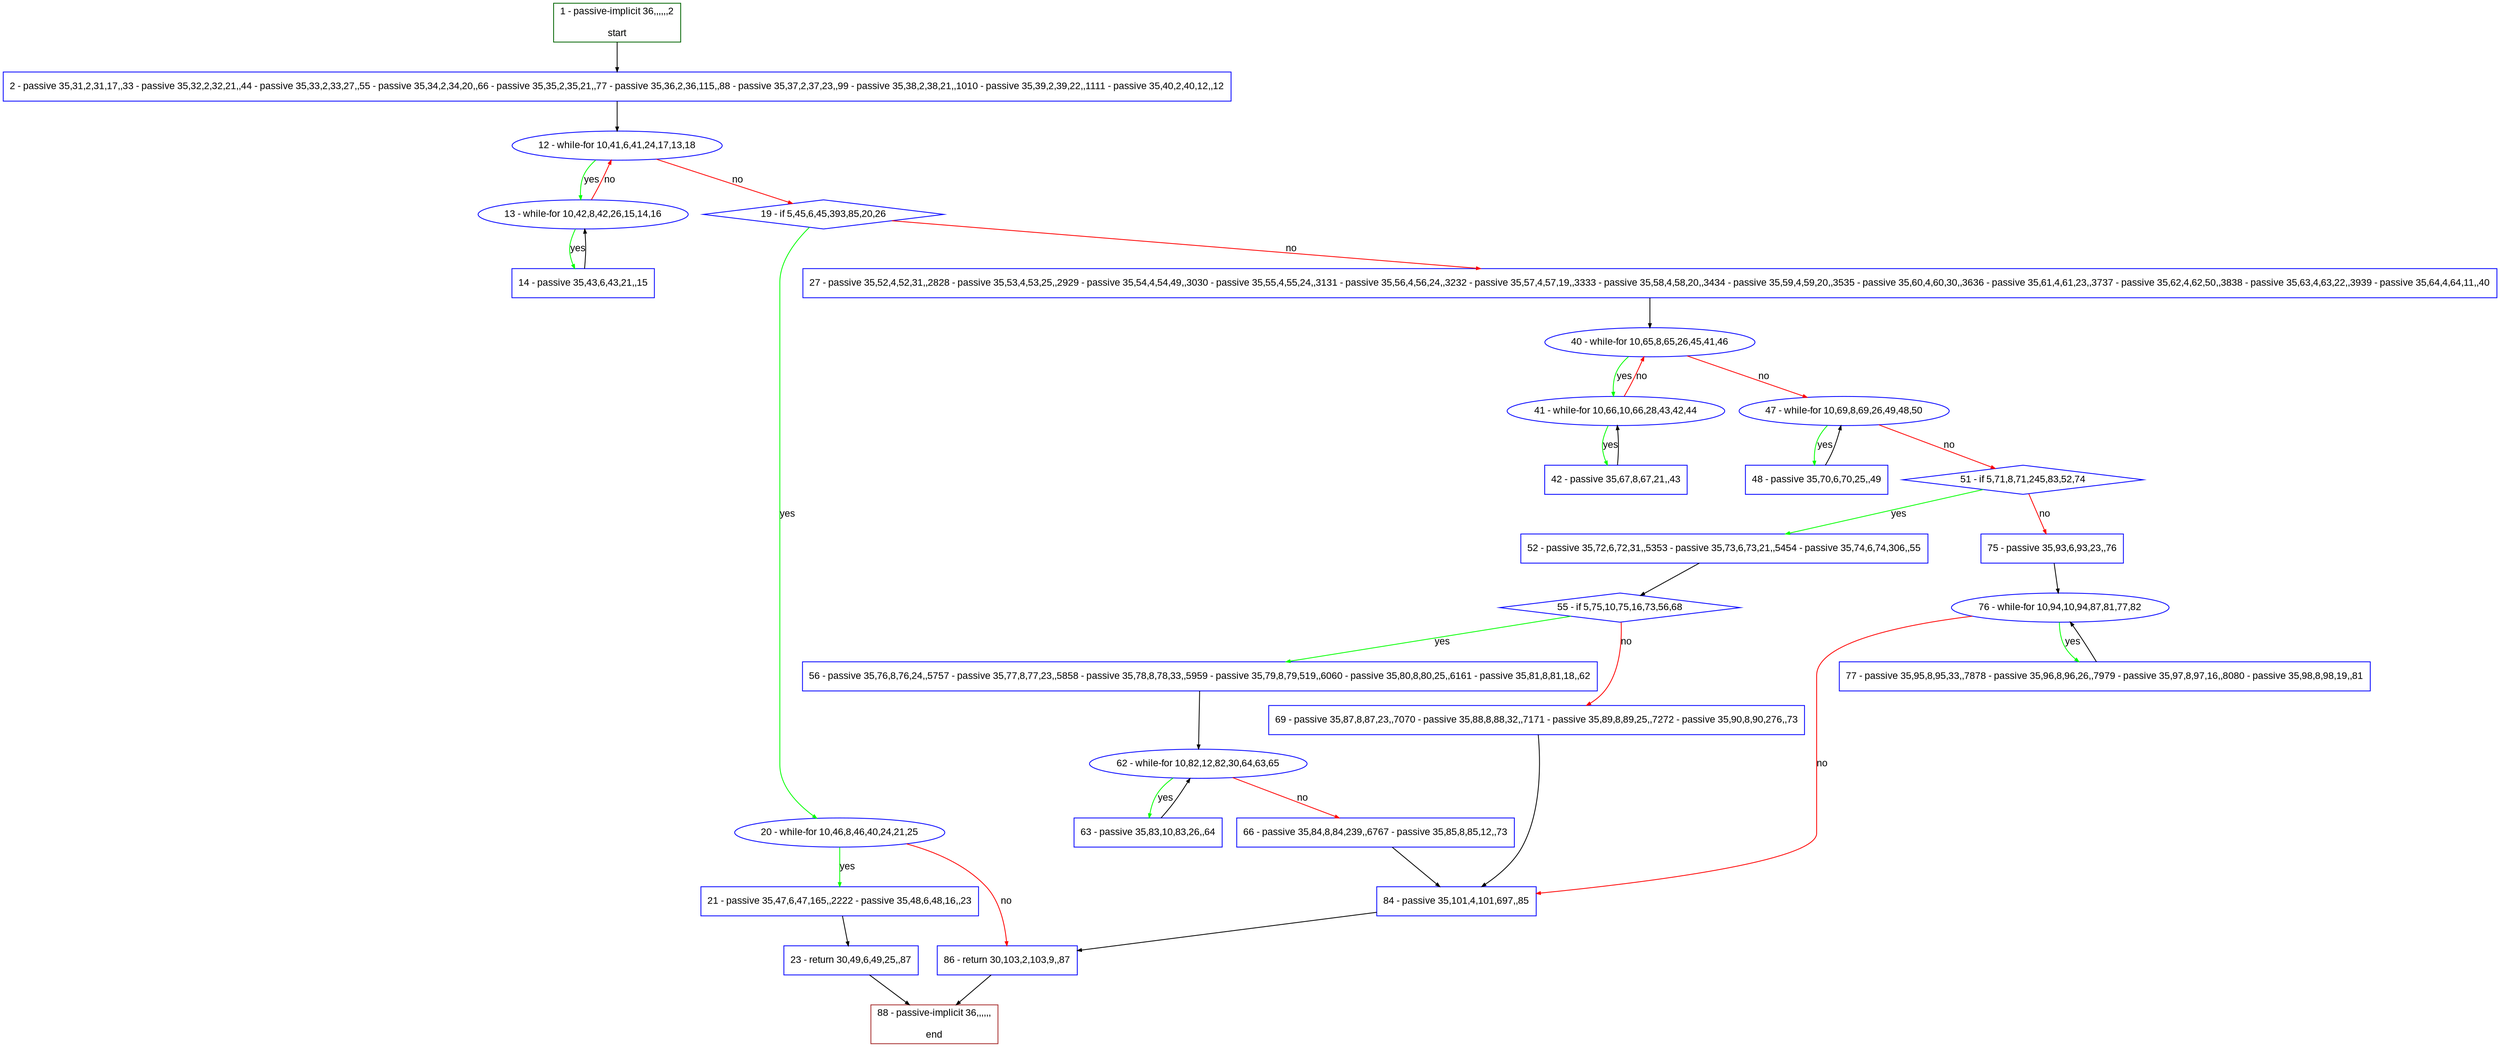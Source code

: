 digraph "" {
  graph [pack="true", label="", fontsize="12", packmode="clust", fontname="Arial", fillcolor="#FFFFCC", bgcolor="white", style="rounded,filled", compound="true"];
  node [node_initialized="no", label="", color="grey", fontsize="12", fillcolor="white", fontname="Arial", style="filled", shape="rectangle", compound="true", fixedsize="false"];
  edge [fontcolor="black", arrowhead="normal", arrowtail="none", arrowsize="0.5", ltail="", label="", color="black", fontsize="12", lhead="", fontname="Arial", dir="forward", compound="true"];
  __N1 [label="2 - passive 35,31,2,31,17,,33 - passive 35,32,2,32,21,,44 - passive 35,33,2,33,27,,55 - passive 35,34,2,34,20,,66 - passive 35,35,2,35,21,,77 - passive 35,36,2,36,115,,88 - passive 35,37,2,37,23,,99 - passive 35,38,2,38,21,,1010 - passive 35,39,2,39,22,,1111 - passive 35,40,2,40,12,,12", color="#0000ff", fillcolor="#ffffff", style="filled", shape="box"];
  __N2 [label="1 - passive-implicit 36,,,,,,2\n\nstart", color="#006400", fillcolor="#ffffff", style="filled", shape="box"];
  __N3 [label="12 - while-for 10,41,6,41,24,17,13,18", color="#0000ff", fillcolor="#ffffff", style="filled", shape="oval"];
  __N4 [label="13 - while-for 10,42,8,42,26,15,14,16", color="#0000ff", fillcolor="#ffffff", style="filled", shape="oval"];
  __N5 [label="19 - if 5,45,6,45,393,85,20,26", color="#0000ff", fillcolor="#ffffff", style="filled", shape="diamond"];
  __N6 [label="14 - passive 35,43,6,43,21,,15", color="#0000ff", fillcolor="#ffffff", style="filled", shape="box"];
  __N7 [label="20 - while-for 10,46,8,46,40,24,21,25", color="#0000ff", fillcolor="#ffffff", style="filled", shape="oval"];
  __N8 [label="27 - passive 35,52,4,52,31,,2828 - passive 35,53,4,53,25,,2929 - passive 35,54,4,54,49,,3030 - passive 35,55,4,55,24,,3131 - passive 35,56,4,56,24,,3232 - passive 35,57,4,57,19,,3333 - passive 35,58,4,58,20,,3434 - passive 35,59,4,59,20,,3535 - passive 35,60,4,60,30,,3636 - passive 35,61,4,61,23,,3737 - passive 35,62,4,62,50,,3838 - passive 35,63,4,63,22,,3939 - passive 35,64,4,64,11,,40", color="#0000ff", fillcolor="#ffffff", style="filled", shape="box"];
  __N9 [label="21 - passive 35,47,6,47,165,,2222 - passive 35,48,6,48,16,,23", color="#0000ff", fillcolor="#ffffff", style="filled", shape="box"];
  __N10 [label="86 - return 30,103,2,103,9,,87", color="#0000ff", fillcolor="#ffffff", style="filled", shape="box"];
  __N11 [label="23 - return 30,49,6,49,25,,87", color="#0000ff", fillcolor="#ffffff", style="filled", shape="box"];
  __N12 [label="88 - passive-implicit 36,,,,,,\n\nend", color="#a52a2a", fillcolor="#ffffff", style="filled", shape="box"];
  __N13 [label="40 - while-for 10,65,8,65,26,45,41,46", color="#0000ff", fillcolor="#ffffff", style="filled", shape="oval"];
  __N14 [label="41 - while-for 10,66,10,66,28,43,42,44", color="#0000ff", fillcolor="#ffffff", style="filled", shape="oval"];
  __N15 [label="47 - while-for 10,69,8,69,26,49,48,50", color="#0000ff", fillcolor="#ffffff", style="filled", shape="oval"];
  __N16 [label="42 - passive 35,67,8,67,21,,43", color="#0000ff", fillcolor="#ffffff", style="filled", shape="box"];
  __N17 [label="48 - passive 35,70,6,70,25,,49", color="#0000ff", fillcolor="#ffffff", style="filled", shape="box"];
  __N18 [label="51 - if 5,71,8,71,245,83,52,74", color="#0000ff", fillcolor="#ffffff", style="filled", shape="diamond"];
  __N19 [label="52 - passive 35,72,6,72,31,,5353 - passive 35,73,6,73,21,,5454 - passive 35,74,6,74,306,,55", color="#0000ff", fillcolor="#ffffff", style="filled", shape="box"];
  __N20 [label="75 - passive 35,93,6,93,23,,76", color="#0000ff", fillcolor="#ffffff", style="filled", shape="box"];
  __N21 [label="55 - if 5,75,10,75,16,73,56,68", color="#0000ff", fillcolor="#ffffff", style="filled", shape="diamond"];
  __N22 [label="56 - passive 35,76,8,76,24,,5757 - passive 35,77,8,77,23,,5858 - passive 35,78,8,78,33,,5959 - passive 35,79,8,79,519,,6060 - passive 35,80,8,80,25,,6161 - passive 35,81,8,81,18,,62", color="#0000ff", fillcolor="#ffffff", style="filled", shape="box"];
  __N23 [label="69 - passive 35,87,8,87,23,,7070 - passive 35,88,8,88,32,,7171 - passive 35,89,8,89,25,,7272 - passive 35,90,8,90,276,,73", color="#0000ff", fillcolor="#ffffff", style="filled", shape="box"];
  __N24 [label="62 - while-for 10,82,12,82,30,64,63,65", color="#0000ff", fillcolor="#ffffff", style="filled", shape="oval"];
  __N25 [label="63 - passive 35,83,10,83,26,,64", color="#0000ff", fillcolor="#ffffff", style="filled", shape="box"];
  __N26 [label="66 - passive 35,84,8,84,239,,6767 - passive 35,85,8,85,12,,73", color="#0000ff", fillcolor="#ffffff", style="filled", shape="box"];
  __N27 [label="84 - passive 35,101,4,101,697,,85", color="#0000ff", fillcolor="#ffffff", style="filled", shape="box"];
  __N28 [label="76 - while-for 10,94,10,94,87,81,77,82", color="#0000ff", fillcolor="#ffffff", style="filled", shape="oval"];
  __N29 [label="77 - passive 35,95,8,95,33,,7878 - passive 35,96,8,96,26,,7979 - passive 35,97,8,97,16,,8080 - passive 35,98,8,98,19,,81", color="#0000ff", fillcolor="#ffffff", style="filled", shape="box"];
  __N2 -> __N1 [arrowhead="normal", arrowtail="none", color="#000000", label="", dir="forward"];
  __N1 -> __N3 [arrowhead="normal", arrowtail="none", color="#000000", label="", dir="forward"];
  __N3 -> __N4 [arrowhead="normal", arrowtail="none", color="#00ff00", label="yes", dir="forward"];
  __N4 -> __N3 [arrowhead="normal", arrowtail="none", color="#ff0000", label="no", dir="forward"];
  __N3 -> __N5 [arrowhead="normal", arrowtail="none", color="#ff0000", label="no", dir="forward"];
  __N4 -> __N6 [arrowhead="normal", arrowtail="none", color="#00ff00", label="yes", dir="forward"];
  __N6 -> __N4 [arrowhead="normal", arrowtail="none", color="#000000", label="", dir="forward"];
  __N5 -> __N7 [arrowhead="normal", arrowtail="none", color="#00ff00", label="yes", dir="forward"];
  __N5 -> __N8 [arrowhead="normal", arrowtail="none", color="#ff0000", label="no", dir="forward"];
  __N7 -> __N9 [arrowhead="normal", arrowtail="none", color="#00ff00", label="yes", dir="forward"];
  __N7 -> __N10 [arrowhead="normal", arrowtail="none", color="#ff0000", label="no", dir="forward"];
  __N9 -> __N11 [arrowhead="normal", arrowtail="none", color="#000000", label="", dir="forward"];
  __N11 -> __N12 [arrowhead="normal", arrowtail="none", color="#000000", label="", dir="forward"];
  __N8 -> __N13 [arrowhead="normal", arrowtail="none", color="#000000", label="", dir="forward"];
  __N13 -> __N14 [arrowhead="normal", arrowtail="none", color="#00ff00", label="yes", dir="forward"];
  __N14 -> __N13 [arrowhead="normal", arrowtail="none", color="#ff0000", label="no", dir="forward"];
  __N13 -> __N15 [arrowhead="normal", arrowtail="none", color="#ff0000", label="no", dir="forward"];
  __N14 -> __N16 [arrowhead="normal", arrowtail="none", color="#00ff00", label="yes", dir="forward"];
  __N16 -> __N14 [arrowhead="normal", arrowtail="none", color="#000000", label="", dir="forward"];
  __N15 -> __N17 [arrowhead="normal", arrowtail="none", color="#00ff00", label="yes", dir="forward"];
  __N17 -> __N15 [arrowhead="normal", arrowtail="none", color="#000000", label="", dir="forward"];
  __N15 -> __N18 [arrowhead="normal", arrowtail="none", color="#ff0000", label="no", dir="forward"];
  __N18 -> __N19 [arrowhead="normal", arrowtail="none", color="#00ff00", label="yes", dir="forward"];
  __N18 -> __N20 [arrowhead="normal", arrowtail="none", color="#ff0000", label="no", dir="forward"];
  __N19 -> __N21 [arrowhead="normal", arrowtail="none", color="#000000", label="", dir="forward"];
  __N21 -> __N22 [arrowhead="normal", arrowtail="none", color="#00ff00", label="yes", dir="forward"];
  __N21 -> __N23 [arrowhead="normal", arrowtail="none", color="#ff0000", label="no", dir="forward"];
  __N22 -> __N24 [arrowhead="normal", arrowtail="none", color="#000000", label="", dir="forward"];
  __N24 -> __N25 [arrowhead="normal", arrowtail="none", color="#00ff00", label="yes", dir="forward"];
  __N25 -> __N24 [arrowhead="normal", arrowtail="none", color="#000000", label="", dir="forward"];
  __N24 -> __N26 [arrowhead="normal", arrowtail="none", color="#ff0000", label="no", dir="forward"];
  __N26 -> __N27 [arrowhead="normal", arrowtail="none", color="#000000", label="", dir="forward"];
  __N23 -> __N27 [arrowhead="normal", arrowtail="none", color="#000000", label="", dir="forward"];
  __N20 -> __N28 [arrowhead="normal", arrowtail="none", color="#000000", label="", dir="forward"];
  __N28 -> __N29 [arrowhead="normal", arrowtail="none", color="#00ff00", label="yes", dir="forward"];
  __N29 -> __N28 [arrowhead="normal", arrowtail="none", color="#000000", label="", dir="forward"];
  __N28 -> __N27 [arrowhead="normal", arrowtail="none", color="#ff0000", label="no", dir="forward"];
  __N27 -> __N10 [arrowhead="normal", arrowtail="none", color="#000000", label="", dir="forward"];
  __N10 -> __N12 [arrowhead="normal", arrowtail="none", color="#000000", label="", dir="forward"];
}
